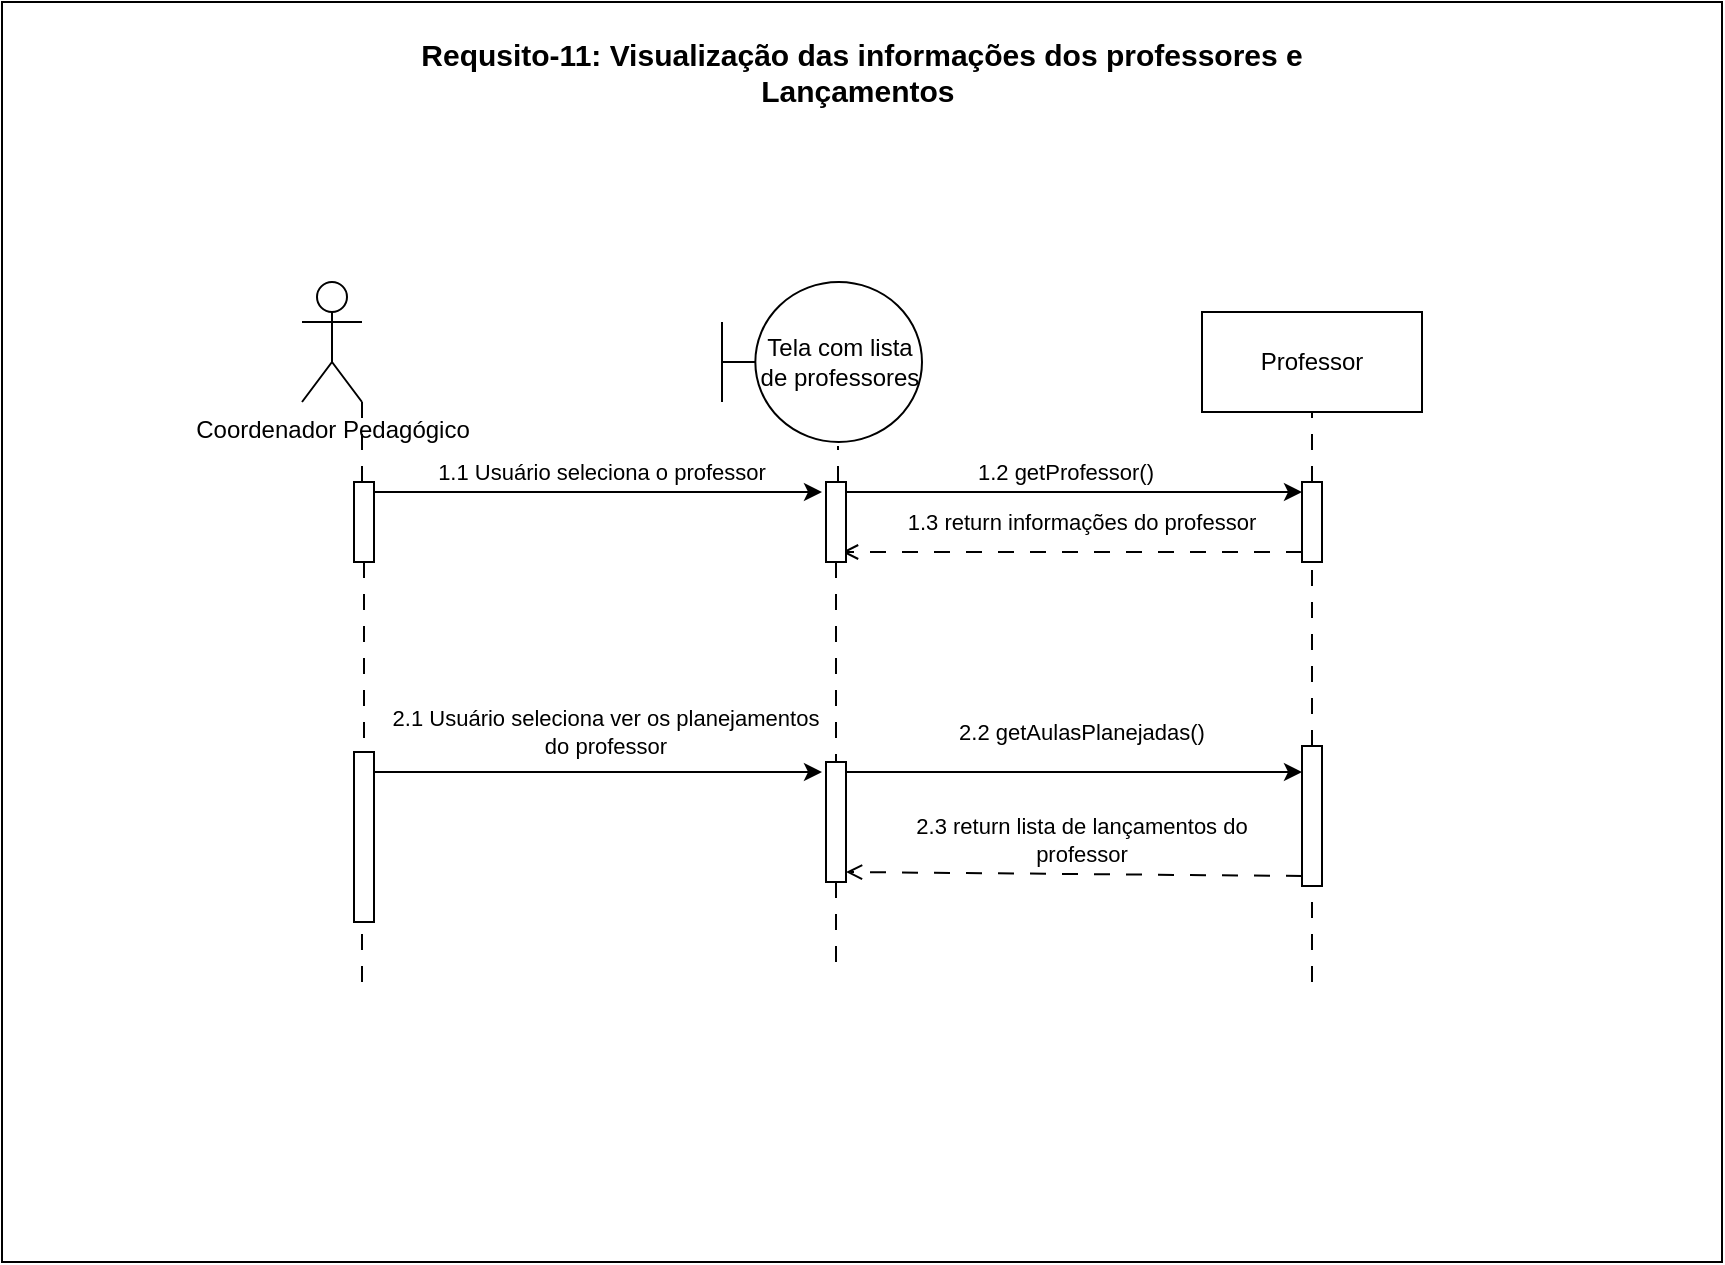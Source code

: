 <mxfile version="26.1.3">
  <diagram name="Página-1" id="bULvQzcwp_Uabz2xOqhD">
    <mxGraphModel dx="954" dy="1735" grid="1" gridSize="10" guides="1" tooltips="1" connect="1" arrows="1" fold="1" page="1" pageScale="1" pageWidth="827" pageHeight="1169" math="0" shadow="0">
      <root>
        <mxCell id="0" />
        <mxCell id="1" parent="0" />
        <mxCell id="jR1Ga3pu7Wgp8OdSPmGq-46" value="" style="rounded=0;whiteSpace=wrap;html=1;" parent="1" vertex="1">
          <mxGeometry x="40" y="-30" width="860" height="630" as="geometry" />
        </mxCell>
        <mxCell id="jR1Ga3pu7Wgp8OdSPmGq-1" value="Coordenador Pedagógico" style="shape=umlActor;verticalLabelPosition=bottom;verticalAlign=top;html=1;outlineConnect=0;" parent="1" vertex="1">
          <mxGeometry x="190" y="110" width="30" height="60" as="geometry" />
        </mxCell>
        <mxCell id="jR1Ga3pu7Wgp8OdSPmGq-5" value="" style="endArrow=none;html=1;rounded=0;dashed=1;dashPattern=8 8;entryX=1;entryY=1;entryDx=0;entryDy=0;entryPerimeter=0;" parent="1" source="jR1Ga3pu7Wgp8OdSPmGq-12" target="jR1Ga3pu7Wgp8OdSPmGq-1" edge="1">
          <mxGeometry width="50" height="50" relative="1" as="geometry">
            <mxPoint x="220" y="480" as="sourcePoint" />
            <mxPoint x="170" y="280" as="targetPoint" />
          </mxGeometry>
        </mxCell>
        <mxCell id="jR1Ga3pu7Wgp8OdSPmGq-6" value="Tela com lista de professores" style="shape=umlBoundary;whiteSpace=wrap;html=1;" parent="1" vertex="1">
          <mxGeometry x="400" y="110" width="100" height="80" as="geometry" />
        </mxCell>
        <mxCell id="jR1Ga3pu7Wgp8OdSPmGq-8" value="Professor" style="html=1;whiteSpace=wrap;" parent="1" vertex="1">
          <mxGeometry x="640" y="125" width="110" height="50" as="geometry" />
        </mxCell>
        <mxCell id="jR1Ga3pu7Wgp8OdSPmGq-9" value="" style="endArrow=none;html=1;rounded=0;dashed=1;dashPattern=8 8;entryX=0.58;entryY=1.025;entryDx=0;entryDy=0;entryPerimeter=0;" parent="1" target="jR1Ga3pu7Wgp8OdSPmGq-6" edge="1">
          <mxGeometry width="50" height="50" relative="1" as="geometry">
            <mxPoint x="458" y="210" as="sourcePoint" />
            <mxPoint x="230" y="180" as="targetPoint" />
          </mxGeometry>
        </mxCell>
        <mxCell id="jR1Ga3pu7Wgp8OdSPmGq-11" value="" style="endArrow=none;html=1;rounded=0;dashed=1;dashPattern=8 8;entryX=0.5;entryY=1;entryDx=0;entryDy=0;" parent="1" source="jR1Ga3pu7Wgp8OdSPmGq-24" target="jR1Ga3pu7Wgp8OdSPmGq-8" edge="1">
          <mxGeometry width="50" height="50" relative="1" as="geometry">
            <mxPoint x="895" y="480" as="sourcePoint" />
            <mxPoint x="250" y="200" as="targetPoint" />
          </mxGeometry>
        </mxCell>
        <mxCell id="jR1Ga3pu7Wgp8OdSPmGq-14" value="" style="endArrow=none;html=1;rounded=0;dashed=1;dashPattern=8 8;" parent="1" edge="1">
          <mxGeometry width="50" height="50" relative="1" as="geometry">
            <mxPoint x="221" y="338" as="sourcePoint" />
            <mxPoint x="221" y="243" as="targetPoint" />
          </mxGeometry>
        </mxCell>
        <mxCell id="jR1Ga3pu7Wgp8OdSPmGq-12" value="" style="html=1;points=[[0,0,0,0,5],[0,1,0,0,-5],[1,0,0,0,5],[1,1,0,0,-5]];perimeter=orthogonalPerimeter;outlineConnect=0;targetShapes=umlLifeline;portConstraint=eastwest;newEdgeStyle={&quot;curved&quot;:0,&quot;rounded&quot;:0};" parent="1" vertex="1">
          <mxGeometry x="216" y="210" width="10" height="40" as="geometry" />
        </mxCell>
        <mxCell id="jR1Ga3pu7Wgp8OdSPmGq-15" value="" style="endArrow=classic;html=1;rounded=0;exitX=1;exitY=0;exitDx=0;exitDy=5;exitPerimeter=0;entryX=0;entryY=0;entryDx=0;entryDy=5;entryPerimeter=0;" parent="1" source="jR1Ga3pu7Wgp8OdSPmGq-12" edge="1">
          <mxGeometry width="50" height="50" relative="1" as="geometry">
            <mxPoint x="340" y="300" as="sourcePoint" />
            <mxPoint x="450" y="215" as="targetPoint" />
          </mxGeometry>
        </mxCell>
        <mxCell id="jR1Ga3pu7Wgp8OdSPmGq-19" value="" style="endArrow=classic;html=1;rounded=0;exitX=1;exitY=0;exitDx=0;exitDy=5;exitPerimeter=0;entryX=0;entryY=0;entryDx=0;entryDy=5;entryPerimeter=0;" parent="1" target="jR1Ga3pu7Wgp8OdSPmGq-24" edge="1">
          <mxGeometry width="50" height="50" relative="1" as="geometry">
            <mxPoint x="460" y="215" as="sourcePoint" />
            <mxPoint x="680" y="215" as="targetPoint" />
          </mxGeometry>
        </mxCell>
        <mxCell id="jR1Ga3pu7Wgp8OdSPmGq-25" value="" style="endArrow=none;html=1;rounded=0;dashed=1;dashPattern=8 8;entryX=0.5;entryY=1;entryDx=0;entryDy=0;" parent="1" source="jR1Ga3pu7Wgp8OdSPmGq-38" target="jR1Ga3pu7Wgp8OdSPmGq-24" edge="1">
          <mxGeometry width="50" height="50" relative="1" as="geometry">
            <mxPoint x="895" y="480" as="sourcePoint" />
            <mxPoint x="895" y="175" as="targetPoint" />
          </mxGeometry>
        </mxCell>
        <mxCell id="jR1Ga3pu7Wgp8OdSPmGq-24" value="" style="html=1;points=[[0,0,0,0,5],[0,1,0,0,-5],[1,0,0,0,5],[1,1,0,0,-5]];perimeter=orthogonalPerimeter;outlineConnect=0;targetShapes=umlLifeline;portConstraint=eastwest;newEdgeStyle={&quot;curved&quot;:0,&quot;rounded&quot;:0};" parent="1" vertex="1">
          <mxGeometry x="690" y="210" width="10" height="40" as="geometry" />
        </mxCell>
        <mxCell id="jR1Ga3pu7Wgp8OdSPmGq-26" value="1.2 getProfessor()" style="text;html=1;align=center;verticalAlign=middle;whiteSpace=wrap;rounded=0;fontSize=11;" parent="1" vertex="1">
          <mxGeometry x="462" y="190" width="220" height="30" as="geometry" />
        </mxCell>
        <mxCell id="jR1Ga3pu7Wgp8OdSPmGq-28" value="" style="endArrow=open;html=1;rounded=0;exitX=0;exitY=1;exitDx=0;exitDy=-5;exitPerimeter=0;endFill=0;dashed=1;dashPattern=8 8;" parent="1" source="jR1Ga3pu7Wgp8OdSPmGq-24" edge="1">
          <mxGeometry width="50" height="50" relative="1" as="geometry">
            <mxPoint x="850" y="310" as="sourcePoint" />
            <mxPoint x="460" y="245" as="targetPoint" />
          </mxGeometry>
        </mxCell>
        <mxCell id="jR1Ga3pu7Wgp8OdSPmGq-29" value="1.3 return informações do professor" style="text;html=1;align=center;verticalAlign=middle;whiteSpace=wrap;rounded=0;fontSize=11;" parent="1" vertex="1">
          <mxGeometry x="470" y="220" width="220" height="20" as="geometry" />
        </mxCell>
        <mxCell id="jR1Ga3pu7Wgp8OdSPmGq-32" value="" style="endArrow=classic;html=1;rounded=0;exitX=1;exitY=0;exitDx=0;exitDy=5;exitPerimeter=0;" parent="1" edge="1">
          <mxGeometry width="50" height="50" relative="1" as="geometry">
            <mxPoint x="226" y="355" as="sourcePoint" />
            <mxPoint x="450" y="355" as="targetPoint" />
          </mxGeometry>
        </mxCell>
        <mxCell id="jR1Ga3pu7Wgp8OdSPmGq-33" value="2.1 Usuário seleciona ver os planejamentos do professor" style="text;html=1;align=center;verticalAlign=middle;whiteSpace=wrap;rounded=0;fontSize=11;glass=0;" parent="1" vertex="1">
          <mxGeometry x="232" y="320" width="220" height="30" as="geometry" />
        </mxCell>
        <mxCell id="jR1Ga3pu7Wgp8OdSPmGq-41" value="2.2 getAulasPlanejadas()" style="text;html=1;align=center;verticalAlign=middle;whiteSpace=wrap;rounded=0;fontSize=11;" parent="1" vertex="1">
          <mxGeometry x="500" y="320" width="160" height="30" as="geometry" />
        </mxCell>
        <mxCell id="jR1Ga3pu7Wgp8OdSPmGq-42" value="2.3 return lista de lançamentos do professor" style="text;html=1;align=center;verticalAlign=middle;whiteSpace=wrap;rounded=0;fontSize=11;" parent="1" vertex="1">
          <mxGeometry x="490" y="374" width="180" height="30" as="geometry" />
        </mxCell>
        <mxCell id="jR1Ga3pu7Wgp8OdSPmGq-43" value="" style="endArrow=open;html=1;rounded=0;exitX=0;exitY=1;exitDx=0;exitDy=-5;exitPerimeter=0;endFill=0;dashed=1;dashPattern=8 8;entryX=1;entryY=1;entryDx=0;entryDy=-5;entryPerimeter=0;" parent="1" source="jR1Ga3pu7Wgp8OdSPmGq-38" target="WPZQ4v_U4cpJxdsqc8Yv-14" edge="1">
          <mxGeometry width="50" height="50" relative="1" as="geometry">
            <mxPoint x="900" y="255" as="sourcePoint" />
            <mxPoint x="460" y="415" as="targetPoint" />
          </mxGeometry>
        </mxCell>
        <mxCell id="jR1Ga3pu7Wgp8OdSPmGq-47" value="Requsito-11: Visualização das informações dos professores e Lançamentos&amp;nbsp;" style="text;html=1;align=center;verticalAlign=middle;whiteSpace=wrap;rounded=0;fontStyle=1;fontSize=15;" parent="1" vertex="1">
          <mxGeometry x="235" y="-10" width="470" height="30" as="geometry" />
        </mxCell>
        <mxCell id="WPZQ4v_U4cpJxdsqc8Yv-1" value="" style="endArrow=classic;html=1;rounded=0;" parent="1" target="jR1Ga3pu7Wgp8OdSPmGq-38" edge="1">
          <mxGeometry width="50" height="50" relative="1" as="geometry">
            <mxPoint x="460" y="355" as="sourcePoint" />
            <mxPoint x="590" y="390" as="targetPoint" />
          </mxGeometry>
        </mxCell>
        <mxCell id="WPZQ4v_U4cpJxdsqc8Yv-6" value="" style="endArrow=none;html=1;rounded=0;dashed=1;dashPattern=8 8;entryX=1;entryY=1;entryDx=0;entryDy=-5;entryPerimeter=0;" parent="1" edge="1">
          <mxGeometry width="50" height="50" relative="1" as="geometry">
            <mxPoint x="695" y="460" as="sourcePoint" />
            <mxPoint x="695" y="407" as="targetPoint" />
          </mxGeometry>
        </mxCell>
        <mxCell id="WPZQ4v_U4cpJxdsqc8Yv-11" value="" style="endArrow=none;html=1;rounded=0;dashed=1;dashPattern=8 8;" parent="1" target="WPZQ4v_U4cpJxdsqc8Yv-10" edge="1">
          <mxGeometry width="50" height="50" relative="1" as="geometry">
            <mxPoint x="220" y="460" as="sourcePoint" />
            <mxPoint x="220" y="250" as="targetPoint" />
          </mxGeometry>
        </mxCell>
        <mxCell id="WPZQ4v_U4cpJxdsqc8Yv-10" value="" style="html=1;points=[[0,0,0,0,5],[0,1,0,0,-5],[1,0,0,0,5],[1,1,0,0,-5]];perimeter=orthogonalPerimeter;outlineConnect=0;targetShapes=umlLifeline;portConstraint=eastwest;newEdgeStyle={&quot;curved&quot;:0,&quot;rounded&quot;:0};" parent="1" vertex="1">
          <mxGeometry x="216" y="345" width="10" height="85" as="geometry" />
        </mxCell>
        <mxCell id="WPZQ4v_U4cpJxdsqc8Yv-13" value="" style="html=1;points=[[0,0,0,0,5],[0,1,0,0,-5],[1,0,0,0,5],[1,1,0,0,-5]];perimeter=orthogonalPerimeter;outlineConnect=0;targetShapes=umlLifeline;portConstraint=eastwest;newEdgeStyle={&quot;curved&quot;:0,&quot;rounded&quot;:0};" parent="1" vertex="1">
          <mxGeometry x="452" y="210" width="10" height="40" as="geometry" />
        </mxCell>
        <mxCell id="WPZQ4v_U4cpJxdsqc8Yv-20" value="" style="endArrow=none;html=1;rounded=0;dashed=1;dashPattern=8 8;exitX=1;exitY=0;exitDx=0;exitDy=5;exitPerimeter=0;" parent="1" edge="1">
          <mxGeometry width="50" height="50" relative="1" as="geometry">
            <mxPoint x="457" y="354" as="sourcePoint" />
            <mxPoint x="457" y="249" as="targetPoint" />
          </mxGeometry>
        </mxCell>
        <mxCell id="WPZQ4v_U4cpJxdsqc8Yv-14" value="" style="html=1;points=[[0,0,0,0,5],[0,1,0,0,-5],[1,0,0,0,5],[1,1,0,0,-5]];perimeter=orthogonalPerimeter;outlineConnect=0;targetShapes=umlLifeline;portConstraint=eastwest;newEdgeStyle={&quot;curved&quot;:0,&quot;rounded&quot;:0};" parent="1" vertex="1">
          <mxGeometry x="452" y="350" width="10" height="60" as="geometry" />
        </mxCell>
        <mxCell id="WPZQ4v_U4cpJxdsqc8Yv-21" value="" style="endArrow=none;html=1;rounded=0;dashed=1;dashPattern=8 8;" parent="1" target="WPZQ4v_U4cpJxdsqc8Yv-14" edge="1">
          <mxGeometry width="50" height="50" relative="1" as="geometry">
            <mxPoint x="457" y="450" as="sourcePoint" />
            <mxPoint x="456.5" y="409.5" as="targetPoint" />
          </mxGeometry>
        </mxCell>
        <mxCell id="jR1Ga3pu7Wgp8OdSPmGq-38" value="" style="html=1;points=[[0,0,0,0,5],[0,1,0,0,-5],[1,0,0,0,5],[1,1,0,0,-5]];perimeter=orthogonalPerimeter;outlineConnect=0;targetShapes=umlLifeline;portConstraint=eastwest;newEdgeStyle={&quot;curved&quot;:0,&quot;rounded&quot;:0};" parent="1" vertex="1">
          <mxGeometry x="690" y="342" width="10" height="70" as="geometry" />
        </mxCell>
        <mxCell id="cxKIUsFXN68E7Q6RDwN2-1" value="1.1 Usuário seleciona o professor" style="text;html=1;align=center;verticalAlign=middle;whiteSpace=wrap;rounded=0;fontSize=11;glass=0;" parent="1" vertex="1">
          <mxGeometry x="230" y="190" width="220" height="30" as="geometry" />
        </mxCell>
      </root>
    </mxGraphModel>
  </diagram>
</mxfile>
